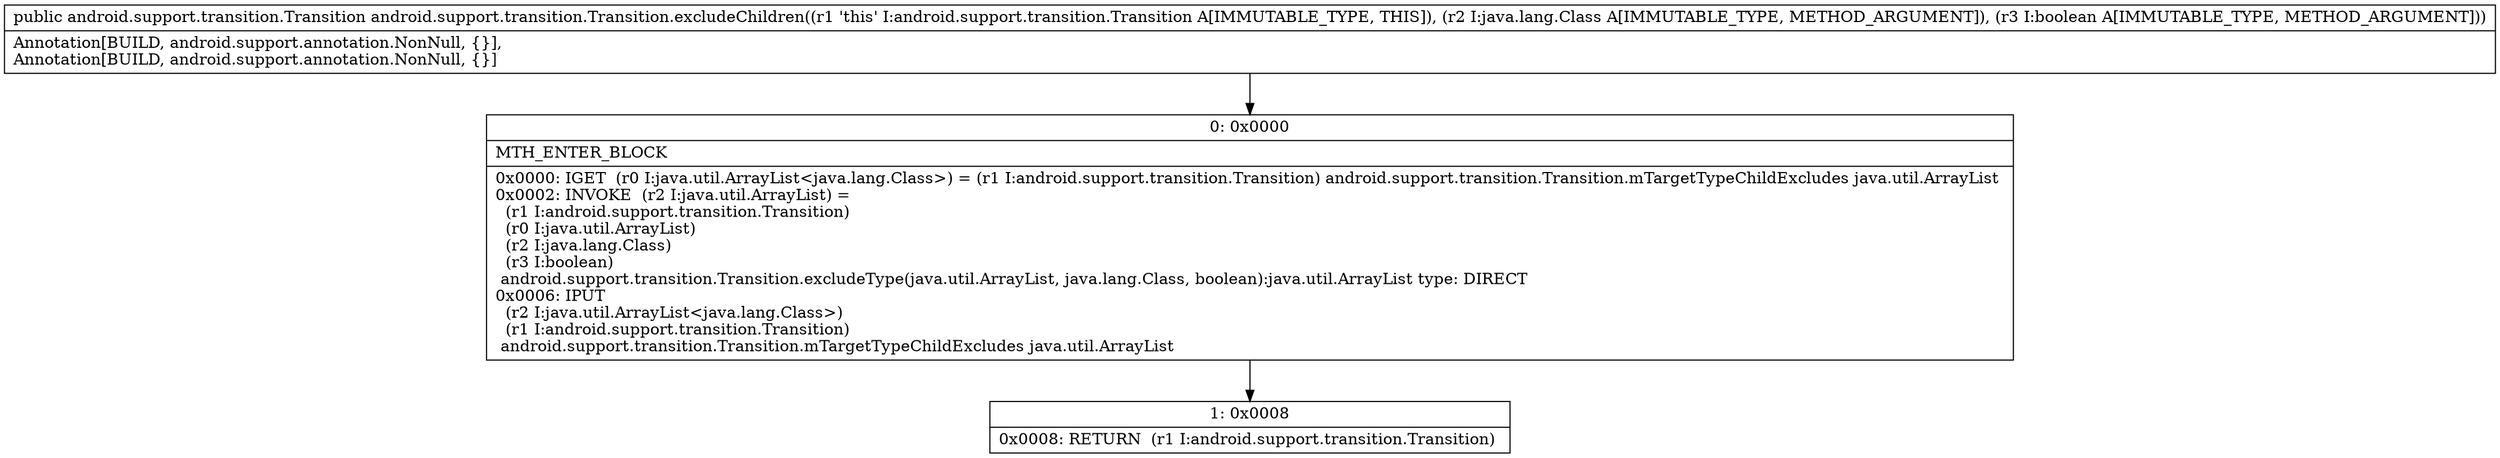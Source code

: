 digraph "CFG forandroid.support.transition.Transition.excludeChildren(Ljava\/lang\/Class;Z)Landroid\/support\/transition\/Transition;" {
Node_0 [shape=record,label="{0\:\ 0x0000|MTH_ENTER_BLOCK\l|0x0000: IGET  (r0 I:java.util.ArrayList\<java.lang.Class\>) = (r1 I:android.support.transition.Transition) android.support.transition.Transition.mTargetTypeChildExcludes java.util.ArrayList \l0x0002: INVOKE  (r2 I:java.util.ArrayList) = \l  (r1 I:android.support.transition.Transition)\l  (r0 I:java.util.ArrayList)\l  (r2 I:java.lang.Class)\l  (r3 I:boolean)\l android.support.transition.Transition.excludeType(java.util.ArrayList, java.lang.Class, boolean):java.util.ArrayList type: DIRECT \l0x0006: IPUT  \l  (r2 I:java.util.ArrayList\<java.lang.Class\>)\l  (r1 I:android.support.transition.Transition)\l android.support.transition.Transition.mTargetTypeChildExcludes java.util.ArrayList \l}"];
Node_1 [shape=record,label="{1\:\ 0x0008|0x0008: RETURN  (r1 I:android.support.transition.Transition) \l}"];
MethodNode[shape=record,label="{public android.support.transition.Transition android.support.transition.Transition.excludeChildren((r1 'this' I:android.support.transition.Transition A[IMMUTABLE_TYPE, THIS]), (r2 I:java.lang.Class A[IMMUTABLE_TYPE, METHOD_ARGUMENT]), (r3 I:boolean A[IMMUTABLE_TYPE, METHOD_ARGUMENT]))  | Annotation[BUILD, android.support.annotation.NonNull, \{\}], \lAnnotation[BUILD, android.support.annotation.NonNull, \{\}]\l}"];
MethodNode -> Node_0;
Node_0 -> Node_1;
}

